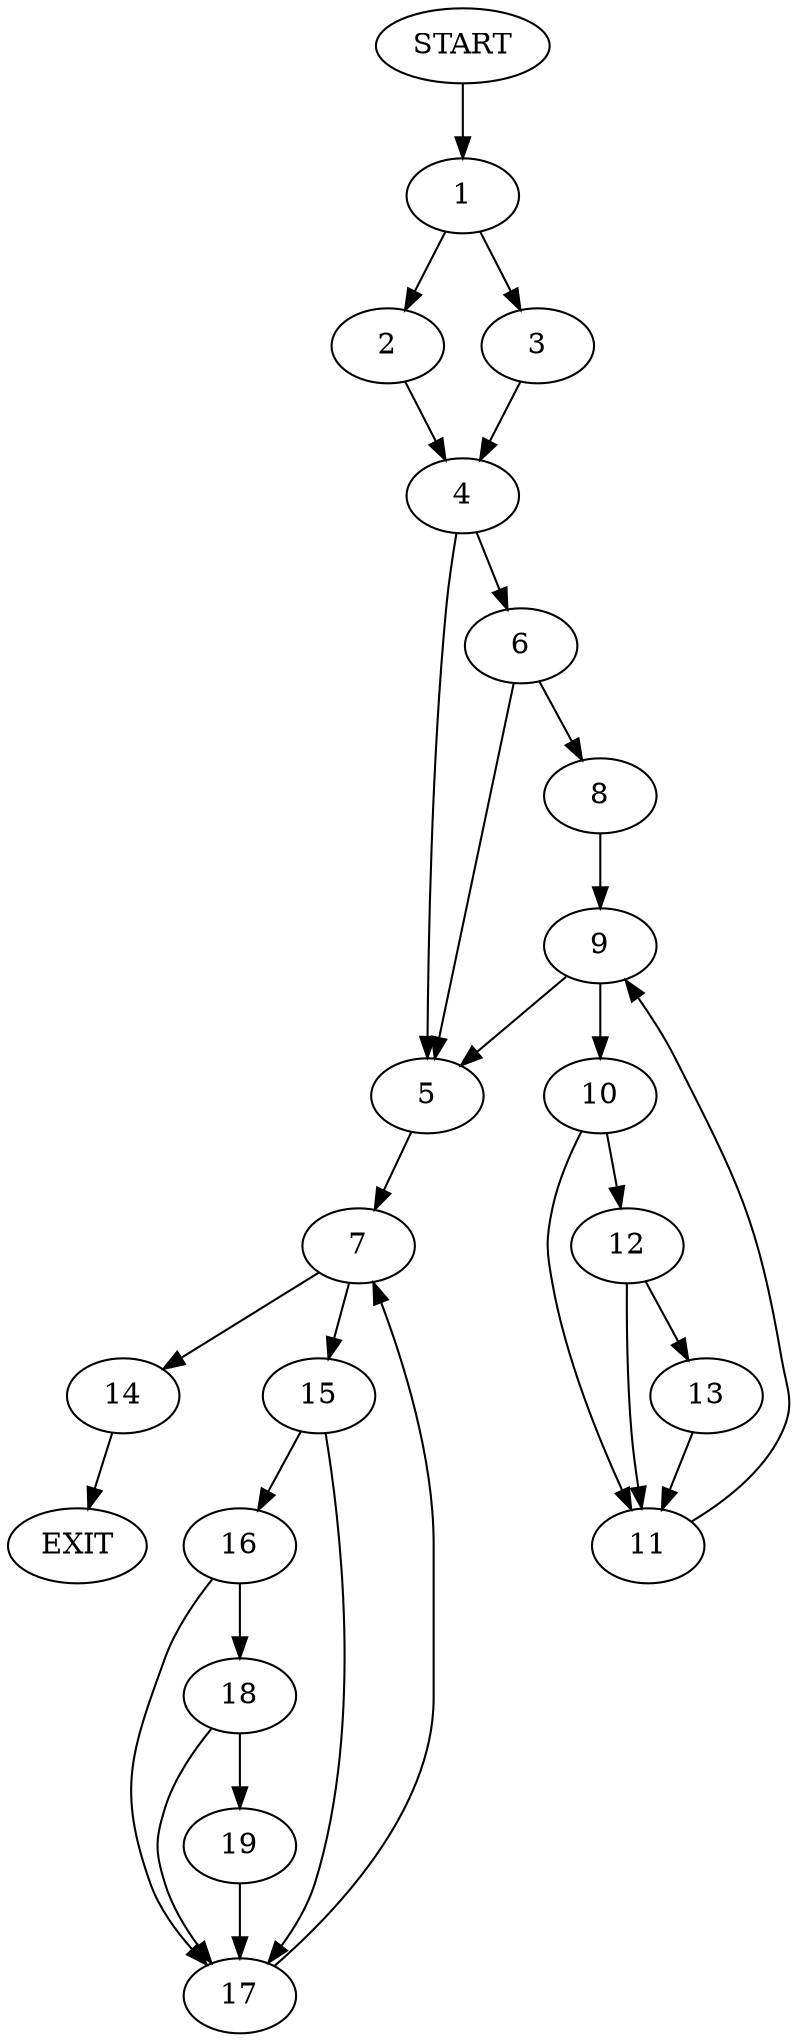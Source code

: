 digraph {
0 [label="START"]
20 [label="EXIT"]
0 -> 1
1 -> 2
1 -> 3
3 -> 4
2 -> 4
4 -> 5
4 -> 6
5 -> 7
6 -> 8
6 -> 5
8 -> 9
9 -> 10
9 -> 5
10 -> 11
10 -> 12
11 -> 9
12 -> 11
12 -> 13
13 -> 11
7 -> 14
7 -> 15
14 -> 20
15 -> 16
15 -> 17
17 -> 7
16 -> 17
16 -> 18
18 -> 19
18 -> 17
19 -> 17
}
